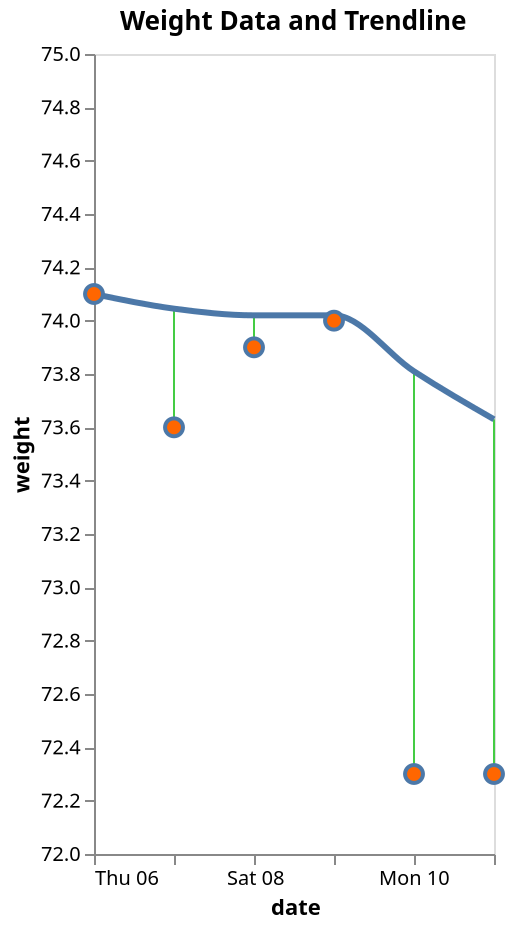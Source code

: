 {"$schema":"https://vega.github.io/schema/vega-lite/v3.json","description":"Billy's obsessive data obsession","title":{"text":"Weight Data and Trendline"},"width":200,"height":400,"config":{"axis":{"grid":false}},"data":{"values":[{"date":"2018-12-06","weight":74.1,"trend":74.1},{"date":"2018-12-07","weight":73.6,"trend":74.045},{"date":"2018-12-08","weight":73.9,"trend":74.02},{"date":"2018-12-09","weight":74,"trend":74.02},{"date":"2018-12-10","weight":72.3,"trend":73.81},{"date":"2018-12-11","weight":72.3,"trend":73.63}]},"layer":[{"mark":{"type":"errorbar","color":"#4c4"},"encoding":{"x":{"field":"date","type":"temporal"},"y":{"field":"weight","type":"quantitative","scale":{"domain":[72,75]}},"y2":{"field":"trend","type":"quantitative"}}},{"mark":{"type":"line","interpolate":"monotone"},"encoding":{"x":{"field":"date","type":"temporal"},"y":{"field":"trend","type":"quantitative"},"strokeWidth":{"value":3}}},{"mark":{"type":"point","size":80,"fill":"#f60","opacity":1},"encoding":{"x":{"field":"date","type":"temporal"},"y":{"field":"weight","type":"quantitative"}}}]}